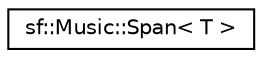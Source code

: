 digraph "Graphical Class Hierarchy"
{
 // LATEX_PDF_SIZE
  edge [fontname="Helvetica",fontsize="10",labelfontname="Helvetica",labelfontsize="10"];
  node [fontname="Helvetica",fontsize="10",shape=record];
  rankdir="LR";
  Node0 [label="sf::Music::Span\< T \>",height=0.2,width=0.4,color="black", fillcolor="white", style="filled",URL="$d1/d2a/structsf_1_1Music_1_1Span.html",tooltip="Structure defining a time range using the template type."];
}
